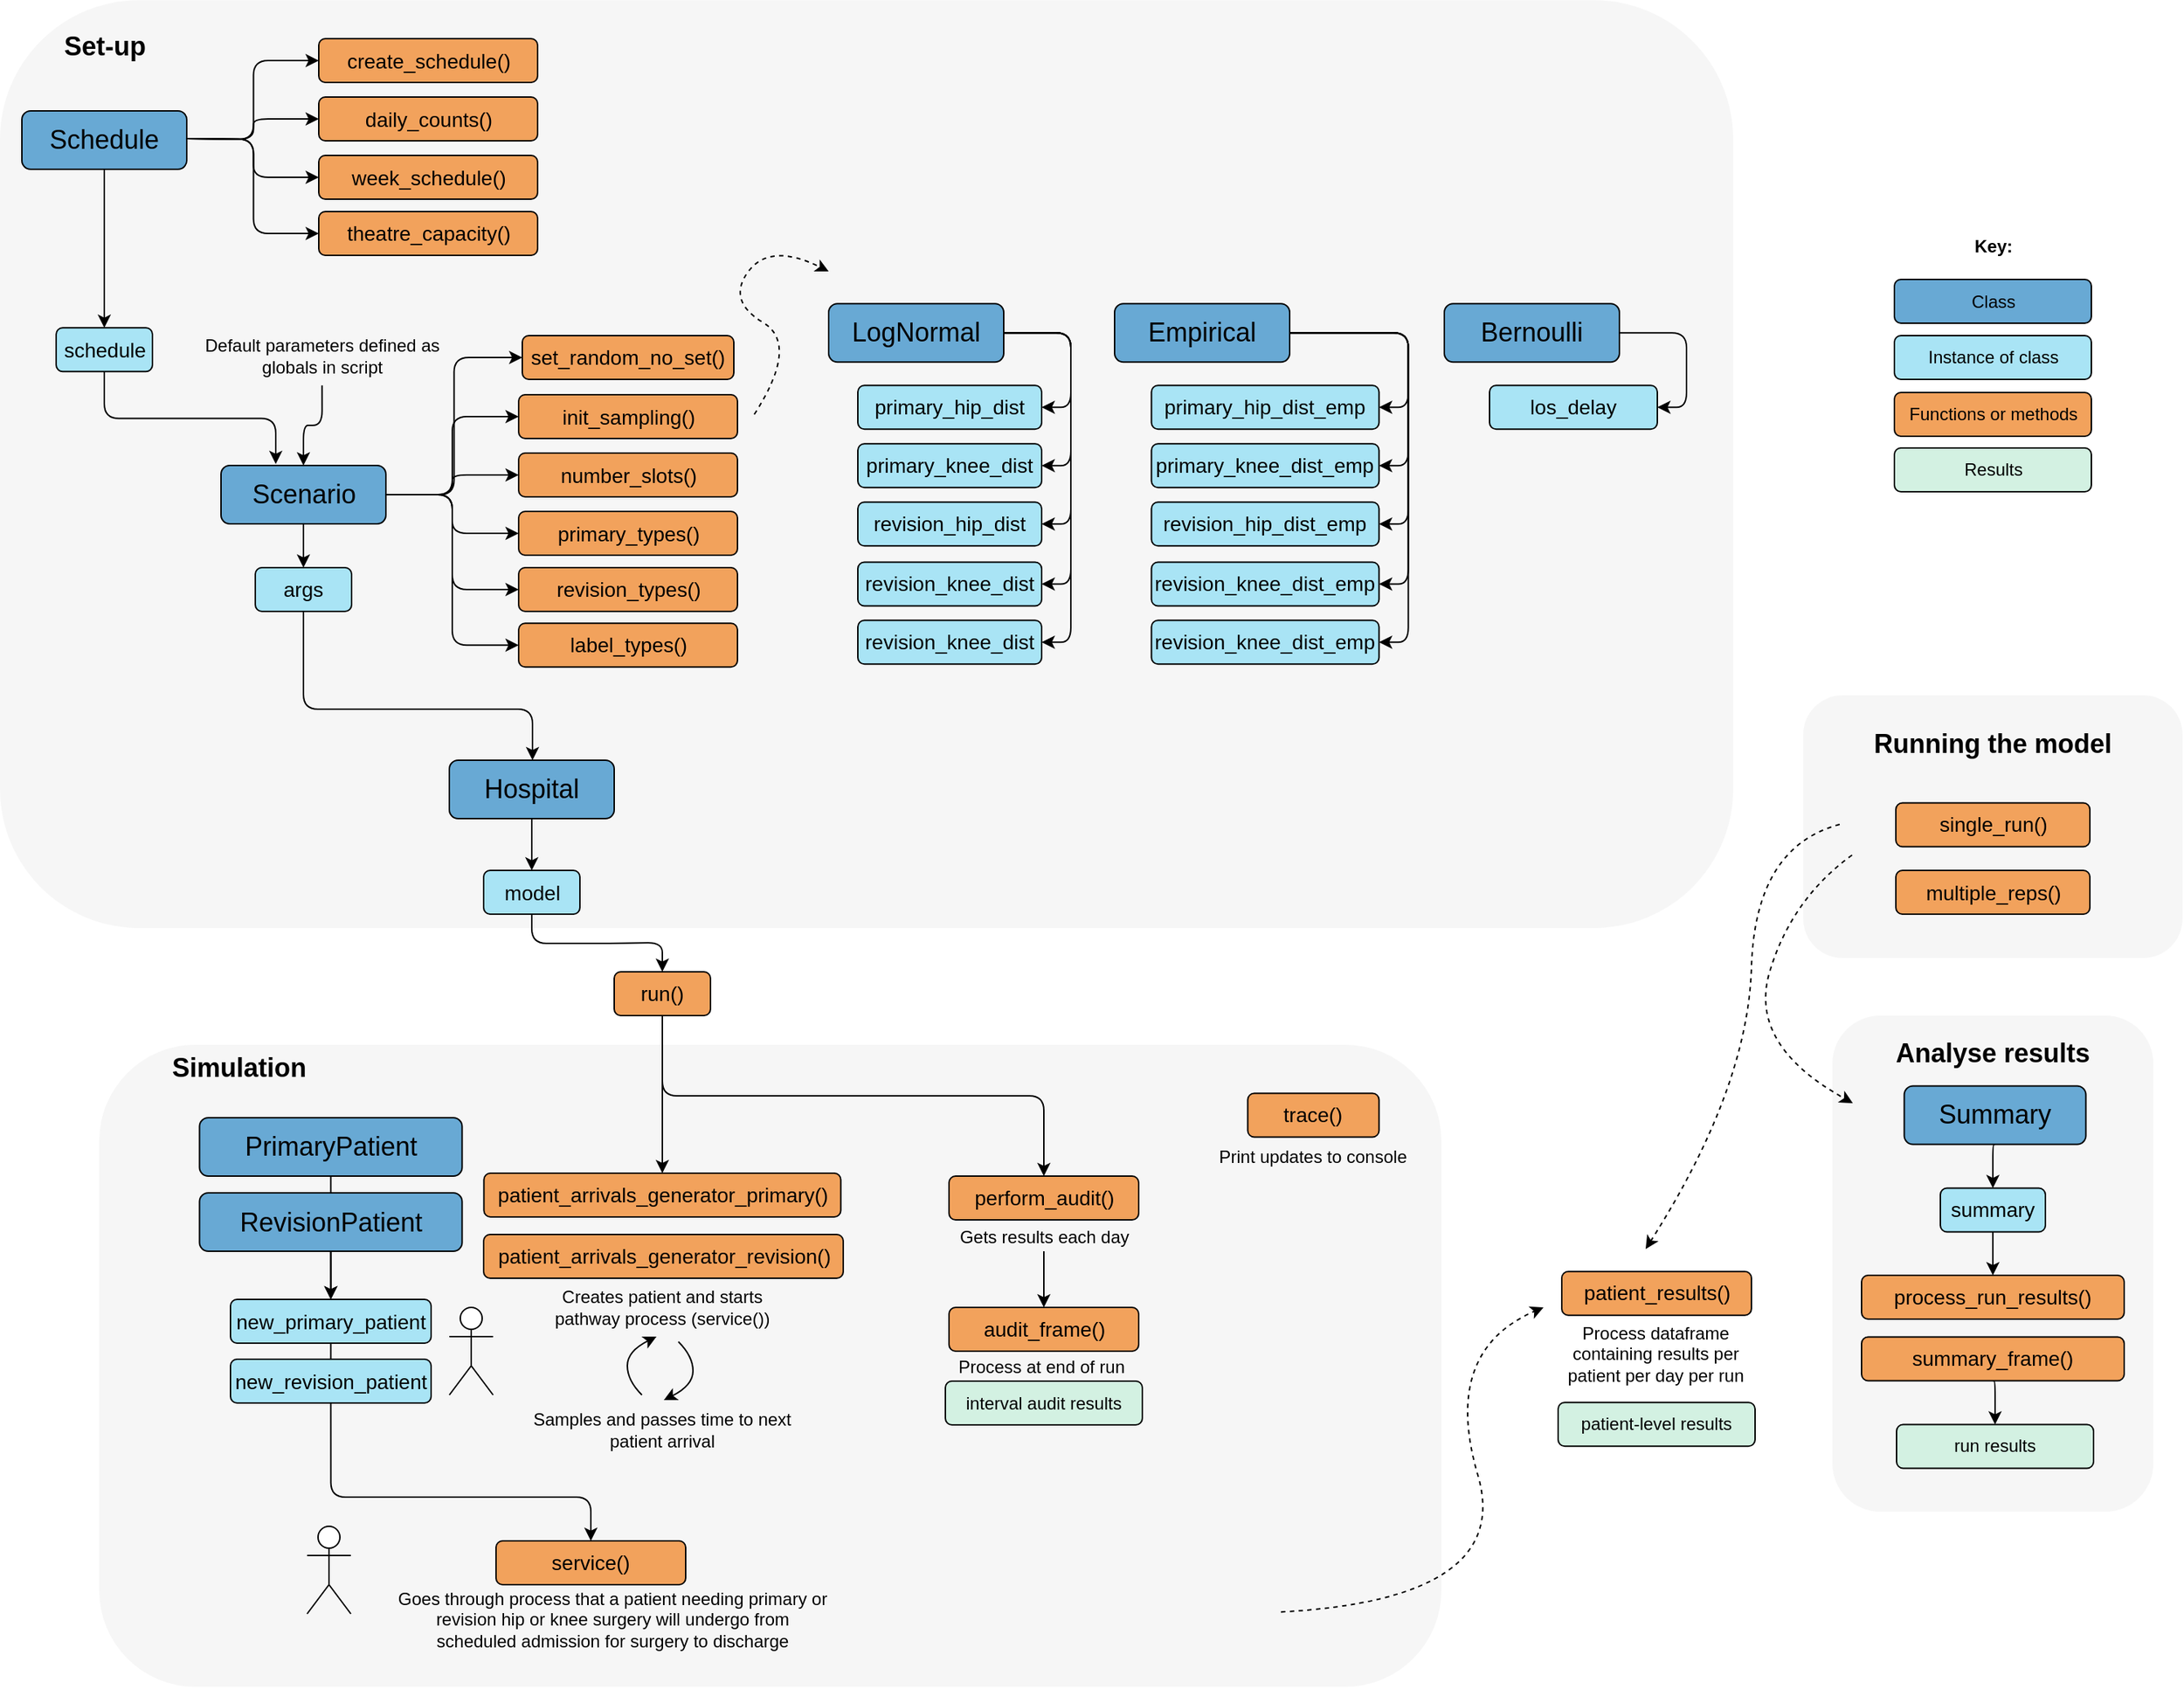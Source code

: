 <mxfile version="26.0.11">
  <diagram name="Page-1" id="ynTKS2v_TZv17swCPKiS">
    <mxGraphModel dx="2170" dy="2361" grid="1" gridSize="10" guides="1" tooltips="1" connect="1" arrows="1" fold="1" page="1" pageScale="1" pageWidth="827" pageHeight="1169" math="0" shadow="0">
      <root>
        <mxCell id="0" />
        <mxCell id="1" parent="0" />
        <mxCell id="YddtfjUMXEQ7EH6GwOLm-83" value="" style="rounded=1;whiteSpace=wrap;html=1;fillColor=#EEEEEE;strokeColor=none;opacity=50;" parent="1" vertex="1">
          <mxGeometry x="648" y="380" width="220" height="340" as="geometry" />
        </mxCell>
        <mxCell id="ltitkqDnKHNBnyyiyaz9-99" value="" style="rounded=1;whiteSpace=wrap;html=1;fillColor=#EEEEEE;strokeColor=none;opacity=50;" parent="1" vertex="1">
          <mxGeometry x="628" y="160.51" width="260" height="180" as="geometry" />
        </mxCell>
        <mxCell id="ltitkqDnKHNBnyyiyaz9-87" value="" style="rounded=1;whiteSpace=wrap;html=1;strokeColor=none;fillColor=#EEEEEE;fontStyle=1;opacity=50;" parent="1" vertex="1">
          <mxGeometry x="-540" y="400" width="920" height="440" as="geometry" />
        </mxCell>
        <mxCell id="ltitkqDnKHNBnyyiyaz9-67" value="" style="rounded=1;whiteSpace=wrap;html=1;strokeColor=none;fillColor=#EEEEEE;fontStyle=1;opacity=50;" parent="1" vertex="1">
          <mxGeometry x="-608" y="-315.87" width="1188" height="635.87" as="geometry" />
        </mxCell>
        <mxCell id="YddtfjUMXEQ7EH6GwOLm-15" style="edgeStyle=orthogonalEdgeStyle;shape=connector;rounded=1;orthogonalLoop=1;jettySize=auto;html=1;exitX=0.5;exitY=1;exitDx=0;exitDy=0;entryX=0.5;entryY=0;entryDx=0;entryDy=0;strokeColor=default;align=center;verticalAlign=middle;fontFamily=Helvetica;fontSize=11;fontColor=default;labelBackgroundColor=default;endArrow=classic;" parent="1" source="ltitkqDnKHNBnyyiyaz9-5" target="ltitkqDnKHNBnyyiyaz9-29" edge="1">
          <mxGeometry relative="1" as="geometry" />
        </mxCell>
        <mxCell id="ltitkqDnKHNBnyyiyaz9-5" value="&lt;font style=&quot;font-size: 18px;&quot;&gt;PrimaryPatient&lt;/font&gt;" style="rounded=1;whiteSpace=wrap;html=1;fillColor=#68A9D4;" parent="1" vertex="1">
          <mxGeometry x="-471.25" y="450" width="180" height="40" as="geometry" />
        </mxCell>
        <mxCell id="ltitkqDnKHNBnyyiyaz9-10" value="&lt;span style=&quot;font-size: 14px;&quot;&gt;patient_arrivals_generator_primary()&lt;/span&gt;" style="rounded=1;whiteSpace=wrap;html=1;fillColor=#F2A25C;" parent="1" vertex="1">
          <mxGeometry x="-276.3" y="488" width="244.62" height="30" as="geometry" />
        </mxCell>
        <mxCell id="ltitkqDnKHNBnyyiyaz9-12" value="Creates patient and starts pathway process (service())" style="text;html=1;align=center;verticalAlign=middle;whiteSpace=wrap;rounded=1;" parent="1" vertex="1">
          <mxGeometry x="-244" y="560" width="180" height="40" as="geometry" />
        </mxCell>
        <mxCell id="ltitkqDnKHNBnyyiyaz9-13" value="&lt;span style=&quot;font-size: 14px;&quot;&gt;service()&lt;/span&gt;" style="rounded=1;whiteSpace=wrap;html=1;fillColor=#F2A25C;" parent="1" vertex="1">
          <mxGeometry x="-268" y="740" width="130" height="30" as="geometry" />
        </mxCell>
        <mxCell id="ltitkqDnKHNBnyyiyaz9-14" value="Samples and passes time to next patient arrival" style="text;html=1;align=center;verticalAlign=middle;whiteSpace=wrap;rounded=1;" parent="1" vertex="1">
          <mxGeometry x="-244" y="643.5" width="180" height="40" as="geometry" />
        </mxCell>
        <mxCell id="ltitkqDnKHNBnyyiyaz9-17" value="" style="curved=1;endArrow=classic;html=1;rounded=1;" parent="1" edge="1">
          <mxGeometry width="50" height="50" relative="1" as="geometry">
            <mxPoint x="-168" y="640" as="sourcePoint" />
            <mxPoint x="-158" y="600" as="targetPoint" />
            <Array as="points">
              <mxPoint x="-178" y="630" />
              <mxPoint x="-178" y="610" />
            </Array>
          </mxGeometry>
        </mxCell>
        <mxCell id="ltitkqDnKHNBnyyiyaz9-18" value="&lt;div&gt;&lt;br&gt;&lt;/div&gt;&lt;div&gt;&lt;br&gt;&lt;/div&gt;" style="shape=umlActor;verticalLabelPosition=bottom;verticalAlign=top;html=1;outlineConnect=0;rounded=1;" parent="1" vertex="1">
          <mxGeometry x="-300" y="580" width="30" height="60" as="geometry" />
        </mxCell>
        <mxCell id="ltitkqDnKHNBnyyiyaz9-21" value="&lt;div&gt;&lt;br&gt;&lt;/div&gt;&lt;div&gt;&lt;br&gt;&lt;/div&gt;" style="shape=umlActor;verticalLabelPosition=bottom;verticalAlign=top;html=1;outlineConnect=0;rounded=1;" parent="1" vertex="1">
          <mxGeometry x="-397.5" y="730" width="30" height="60" as="geometry" />
        </mxCell>
        <mxCell id="ltitkqDnKHNBnyyiyaz9-22" value="&lt;div&gt;Goes through process that a patient needing primary or revision hip or knee surgery will undergo&amp;nbsp;&lt;span style=&quot;background-color: transparent; color: light-dark(rgb(0, 0, 0), rgb(255, 255, 255));&quot;&gt;from scheduled admission for surgery to discharge&lt;/span&gt;&lt;/div&gt;" style="text;html=1;align=center;verticalAlign=middle;whiteSpace=wrap;rounded=1;" parent="1" vertex="1">
          <mxGeometry x="-337.5" y="774" width="297.5" height="40" as="geometry" />
        </mxCell>
        <mxCell id="6y7WzxSsARQUCHMQZpNs-54" style="edgeStyle=orthogonalEdgeStyle;shape=connector;curved=0;rounded=1;orthogonalLoop=1;jettySize=auto;html=1;exitX=0.5;exitY=1;exitDx=0;exitDy=0;entryX=0.5;entryY=0;entryDx=0;entryDy=0;strokeColor=default;align=center;verticalAlign=middle;fontFamily=Helvetica;fontSize=11;fontColor=default;labelBackgroundColor=default;endArrow=none;startFill=0;" edge="1" parent="1" source="ltitkqDnKHNBnyyiyaz9-29" target="6y7WzxSsARQUCHMQZpNs-51">
          <mxGeometry relative="1" as="geometry" />
        </mxCell>
        <mxCell id="ltitkqDnKHNBnyyiyaz9-29" value="&lt;font style=&quot;font-size: 14px;&quot;&gt;new_primary_patient&lt;/font&gt;" style="rounded=1;whiteSpace=wrap;html=1;fillColor=#A9E4F5;" parent="1" vertex="1">
          <mxGeometry x="-450" y="574.5" width="137.5" height="30" as="geometry" />
        </mxCell>
        <mxCell id="ltitkqDnKHNBnyyiyaz9-41" value="Key:" style="text;html=1;align=center;verticalAlign=middle;whiteSpace=wrap;rounded=1;fontStyle=1;" parent="1" vertex="1">
          <mxGeometry x="735.5" y="-160" width="45" height="25" as="geometry" />
        </mxCell>
        <mxCell id="ltitkqDnKHNBnyyiyaz9-42" value="Results" style="rounded=1;whiteSpace=wrap;html=1;fillColor=#D3F1E2;" parent="1" vertex="1">
          <mxGeometry x="690.5" y="-9" width="135" height="30" as="geometry" />
        </mxCell>
        <mxCell id="ltitkqDnKHNBnyyiyaz9-43" value="Functions or methods" style="rounded=1;whiteSpace=wrap;html=1;fillColor=#F2A25C;" parent="1" vertex="1">
          <mxGeometry x="690.5" y="-47" width="135" height="30" as="geometry" />
        </mxCell>
        <mxCell id="ltitkqDnKHNBnyyiyaz9-44" value="Instance of class" style="rounded=1;whiteSpace=wrap;html=1;fillColor=#A9E4F5;" parent="1" vertex="1">
          <mxGeometry x="690.5" y="-86" width="135" height="30" as="geometry" />
        </mxCell>
        <mxCell id="ltitkqDnKHNBnyyiyaz9-45" value="Class" style="rounded=1;whiteSpace=wrap;html=1;fillColor=#68A9D4;" parent="1" vertex="1">
          <mxGeometry x="690.5" y="-124.5" width="135" height="30" as="geometry" />
        </mxCell>
        <mxCell id="ltitkqDnKHNBnyyiyaz9-72" value="" style="curved=1;endArrow=classic;html=1;rounded=1;" parent="1" edge="1">
          <mxGeometry width="50" height="50" relative="1" as="geometry">
            <mxPoint x="-143" y="603.5" as="sourcePoint" />
            <mxPoint x="-153" y="643.5" as="targetPoint" />
            <Array as="points">
              <mxPoint x="-133" y="613.5" />
              <mxPoint x="-133" y="633.5" />
            </Array>
          </mxGeometry>
        </mxCell>
        <mxCell id="ltitkqDnKHNBnyyiyaz9-82" value="" style="curved=1;endArrow=classic;html=1;rounded=1;dashed=1;" parent="1" edge="1">
          <mxGeometry width="50" height="50" relative="1" as="geometry">
            <mxPoint x="270" y="788.721" as="sourcePoint" />
            <mxPoint x="450" y="580" as="targetPoint" />
            <Array as="points">
              <mxPoint x="430" y="780" />
              <mxPoint x="380" y="610" />
            </Array>
          </mxGeometry>
        </mxCell>
        <mxCell id="ltitkqDnKHNBnyyiyaz9-100" value="&lt;font style=&quot;font-size: 18px;&quot;&gt;Running the model&lt;/font&gt;" style="text;html=1;align=center;verticalAlign=middle;whiteSpace=wrap;rounded=1;fontStyle=1;" parent="1" vertex="1">
          <mxGeometry x="663" y="178.64" width="190" height="31" as="geometry" />
        </mxCell>
        <mxCell id="YddtfjUMXEQ7EH6GwOLm-66" style="edgeStyle=orthogonalEdgeStyle;shape=connector;rounded=1;orthogonalLoop=1;jettySize=auto;html=1;exitX=1;exitY=0.5;exitDx=0;exitDy=0;entryX=0;entryY=0.5;entryDx=0;entryDy=0;strokeColor=default;align=center;verticalAlign=middle;fontFamily=Helvetica;fontSize=11;fontColor=default;labelBackgroundColor=default;endArrow=classic;" parent="1" source="vqxNZKrtE7Uk3ozEDKWz-3" target="YddtfjUMXEQ7EH6GwOLm-5" edge="1">
          <mxGeometry relative="1" as="geometry" />
        </mxCell>
        <mxCell id="YddtfjUMXEQ7EH6GwOLm-68" style="edgeStyle=orthogonalEdgeStyle;shape=connector;rounded=1;orthogonalLoop=1;jettySize=auto;html=1;exitX=1;exitY=0.5;exitDx=0;exitDy=0;entryX=0;entryY=0.5;entryDx=0;entryDy=0;strokeColor=default;align=center;verticalAlign=middle;fontFamily=Helvetica;fontSize=11;fontColor=default;labelBackgroundColor=default;endArrow=classic;" parent="1" source="vqxNZKrtE7Uk3ozEDKWz-3" target="YddtfjUMXEQ7EH6GwOLm-6" edge="1">
          <mxGeometry relative="1" as="geometry" />
        </mxCell>
        <mxCell id="YddtfjUMXEQ7EH6GwOLm-69" style="edgeStyle=orthogonalEdgeStyle;shape=connector;rounded=1;orthogonalLoop=1;jettySize=auto;html=1;exitX=1;exitY=0.5;exitDx=0;exitDy=0;entryX=0;entryY=0.5;entryDx=0;entryDy=0;strokeColor=default;align=center;verticalAlign=middle;fontFamily=Helvetica;fontSize=11;fontColor=default;labelBackgroundColor=default;endArrow=classic;" parent="1" source="vqxNZKrtE7Uk3ozEDKWz-3" target="YddtfjUMXEQ7EH6GwOLm-8" edge="1">
          <mxGeometry relative="1" as="geometry" />
        </mxCell>
        <mxCell id="YddtfjUMXEQ7EH6GwOLm-75" style="edgeStyle=orthogonalEdgeStyle;shape=connector;rounded=1;orthogonalLoop=1;jettySize=auto;html=1;exitX=0.5;exitY=1;exitDx=0;exitDy=0;entryX=0.5;entryY=0;entryDx=0;entryDy=0;strokeColor=default;align=center;verticalAlign=middle;fontFamily=Helvetica;fontSize=11;fontColor=default;labelBackgroundColor=default;endArrow=classic;" parent="1" source="vqxNZKrtE7Uk3ozEDKWz-3" target="YddtfjUMXEQ7EH6GwOLm-74" edge="1">
          <mxGeometry relative="1" as="geometry" />
        </mxCell>
        <mxCell id="6y7WzxSsARQUCHMQZpNs-18" style="edgeStyle=orthogonalEdgeStyle;rounded=1;orthogonalLoop=1;jettySize=auto;html=1;exitX=1;exitY=0.5;exitDx=0;exitDy=0;entryX=0;entryY=0.5;entryDx=0;entryDy=0;curved=0;" edge="1" parent="1" source="vqxNZKrtE7Uk3ozEDKWz-3" target="YddtfjUMXEQ7EH6GwOLm-7">
          <mxGeometry relative="1" as="geometry" />
        </mxCell>
        <mxCell id="6y7WzxSsARQUCHMQZpNs-19" style="edgeStyle=orthogonalEdgeStyle;rounded=1;orthogonalLoop=1;jettySize=auto;html=1;exitX=1;exitY=0.5;exitDx=0;exitDy=0;entryX=0;entryY=0.5;entryDx=0;entryDy=0;curved=0;" edge="1" parent="1" source="vqxNZKrtE7Uk3ozEDKWz-3" target="6y7WzxSsARQUCHMQZpNs-16">
          <mxGeometry relative="1" as="geometry" />
        </mxCell>
        <mxCell id="6y7WzxSsARQUCHMQZpNs-20" style="edgeStyle=orthogonalEdgeStyle;shape=connector;curved=0;rounded=1;orthogonalLoop=1;jettySize=auto;html=1;exitX=1;exitY=0.5;exitDx=0;exitDy=0;entryX=0;entryY=0.5;entryDx=0;entryDy=0;strokeColor=default;align=center;verticalAlign=middle;fontFamily=Helvetica;fontSize=11;fontColor=default;labelBackgroundColor=default;endArrow=classic;" edge="1" parent="1" source="vqxNZKrtE7Uk3ozEDKWz-3" target="6y7WzxSsARQUCHMQZpNs-17">
          <mxGeometry relative="1" as="geometry" />
        </mxCell>
        <mxCell id="vqxNZKrtE7Uk3ozEDKWz-3" value="&lt;font style=&quot;font-size: 18px;&quot;&gt;Scenario&lt;/font&gt;" style="rounded=1;whiteSpace=wrap;html=1;fillColor=#68A9D4;" parent="1" vertex="1">
          <mxGeometry x="-456.5" y="3" width="113" height="40" as="geometry" />
        </mxCell>
        <mxCell id="6y7WzxSsARQUCHMQZpNs-64" style="edgeStyle=orthogonalEdgeStyle;shape=connector;curved=0;rounded=1;orthogonalLoop=1;jettySize=auto;html=1;exitX=0.5;exitY=1;exitDx=0;exitDy=0;entryX=0.5;entryY=0;entryDx=0;entryDy=0;strokeColor=default;align=center;verticalAlign=middle;fontFamily=Helvetica;fontSize=11;fontColor=default;labelBackgroundColor=default;endArrow=classic;" edge="1" parent="1" source="vqxNZKrtE7Uk3ozEDKWz-11" target="6y7WzxSsARQUCHMQZpNs-48">
          <mxGeometry relative="1" as="geometry" />
        </mxCell>
        <mxCell id="vqxNZKrtE7Uk3ozEDKWz-11" value="Gets results each day" style="text;html=1;align=center;verticalAlign=middle;whiteSpace=wrap;rounded=1;" parent="1" vertex="1">
          <mxGeometry x="42.5" y="521.5" width="130" height="20" as="geometry" />
        </mxCell>
        <mxCell id="vqxNZKrtE7Uk3ozEDKWz-13" value="&lt;font style=&quot;font-size: 18px;&quot;&gt;Set-up&lt;/font&gt;" style="text;html=1;align=center;verticalAlign=middle;whiteSpace=wrap;rounded=1;fontStyle=1;" parent="1" vertex="1">
          <mxGeometry x="-581.5" y="-300" width="90" height="31" as="geometry" />
        </mxCell>
        <mxCell id="vqxNZKrtE7Uk3ozEDKWz-14" value="&lt;font style=&quot;font-size: 18px;&quot;&gt;Simulation&lt;/font&gt;" style="text;html=1;align=center;verticalAlign=middle;whiteSpace=wrap;rounded=1;fontStyle=1;" parent="1" vertex="1">
          <mxGeometry x="-499.5" y="400" width="110" height="31" as="geometry" />
        </mxCell>
        <mxCell id="YddtfjUMXEQ7EH6GwOLm-4" style="edgeStyle=orthogonalEdgeStyle;shape=connector;rounded=1;orthogonalLoop=1;jettySize=auto;html=1;exitX=0.5;exitY=1;exitDx=0;exitDy=0;strokeColor=default;align=center;verticalAlign=middle;fontFamily=Helvetica;fontSize=11;fontColor=default;labelBackgroundColor=default;endArrow=classic;" parent="1" source="YddtfjUMXEQ7EH6GwOLm-1" target="vqxNZKrtE7Uk3ozEDKWz-3" edge="1">
          <mxGeometry relative="1" as="geometry" />
        </mxCell>
        <mxCell id="YddtfjUMXEQ7EH6GwOLm-1" value="Default parameters defined as globals in script" style="text;html=1;align=center;verticalAlign=middle;whiteSpace=wrap;rounded=1;" parent="1" vertex="1">
          <mxGeometry x="-487.25" y="-91.87" width="200" height="40" as="geometry" />
        </mxCell>
        <mxCell id="YddtfjUMXEQ7EH6GwOLm-2" value="&lt;font style=&quot;font-size: 14px;&quot;&gt;trace()&lt;/font&gt;" style="rounded=1;whiteSpace=wrap;html=1;fillColor=#F2A25C;" parent="1" vertex="1">
          <mxGeometry x="247.25" y="433.25" width="90" height="30" as="geometry" />
        </mxCell>
        <mxCell id="YddtfjUMXEQ7EH6GwOLm-5" value="&lt;span style=&quot;font-size: 14px;&quot;&gt;set_random_no_set()&lt;/span&gt;" style="rounded=1;whiteSpace=wrap;html=1;fillColor=#F2A25C;" parent="1" vertex="1">
          <mxGeometry x="-250" y="-86" width="145" height="30" as="geometry" />
        </mxCell>
        <mxCell id="YddtfjUMXEQ7EH6GwOLm-6" value="&lt;span style=&quot;font-size: 14px;&quot;&gt;number_slots()&lt;/span&gt;" style="rounded=1;whiteSpace=wrap;html=1;fillColor=#F2A25C;" parent="1" vertex="1">
          <mxGeometry x="-252.5" y="-5.5" width="150" height="30" as="geometry" />
        </mxCell>
        <mxCell id="YddtfjUMXEQ7EH6GwOLm-7" value="&lt;span style=&quot;font-size: 14px;&quot;&gt;init_sampling()&lt;/span&gt;" style="rounded=1;whiteSpace=wrap;html=1;fillColor=#F2A25C;" parent="1" vertex="1">
          <mxGeometry x="-252.5" y="-45.5" width="150" height="30" as="geometry" />
        </mxCell>
        <mxCell id="YddtfjUMXEQ7EH6GwOLm-8" value="&lt;span style=&quot;font-size: 14px;&quot;&gt;primary_types()&lt;/span&gt;" style="rounded=1;whiteSpace=wrap;html=1;fillColor=#F2A25C;" parent="1" vertex="1">
          <mxGeometry x="-252.5" y="34.5" width="150" height="30" as="geometry" />
        </mxCell>
        <mxCell id="YddtfjUMXEQ7EH6GwOLm-13" style="edgeStyle=orthogonalEdgeStyle;shape=connector;rounded=1;orthogonalLoop=1;jettySize=auto;html=1;exitX=0.5;exitY=1;exitDx=0;exitDy=0;strokeColor=default;align=center;verticalAlign=middle;fontFamily=Helvetica;fontSize=11;fontColor=default;labelBackgroundColor=default;endArrow=classic;" parent="1" source="YddtfjUMXEQ7EH6GwOLm-10" target="ltitkqDnKHNBnyyiyaz9-29" edge="1">
          <mxGeometry relative="1" as="geometry" />
        </mxCell>
        <mxCell id="YddtfjUMXEQ7EH6GwOLm-10" value="&lt;font style=&quot;font-size: 18px;&quot;&gt;RevisionPatient&lt;/font&gt;" style="rounded=1;whiteSpace=wrap;html=1;fillColor=#68A9D4;" parent="1" vertex="1">
          <mxGeometry x="-471.25" y="501.5" width="180" height="40" as="geometry" />
        </mxCell>
        <mxCell id="YddtfjUMXEQ7EH6GwOLm-72" style="edgeStyle=orthogonalEdgeStyle;shape=connector;rounded=1;orthogonalLoop=1;jettySize=auto;html=1;exitX=0.5;exitY=1;exitDx=0;exitDy=0;entryX=0.5;entryY=0;entryDx=0;entryDy=0;strokeColor=default;align=center;verticalAlign=middle;fontFamily=Helvetica;fontSize=11;fontColor=default;labelBackgroundColor=default;endArrow=classic;" parent="1" source="YddtfjUMXEQ7EH6GwOLm-28" target="YddtfjUMXEQ7EH6GwOLm-71" edge="1">
          <mxGeometry relative="1" as="geometry" />
        </mxCell>
        <mxCell id="YddtfjUMXEQ7EH6GwOLm-28" value="&lt;font style=&quot;font-size: 18px;&quot;&gt;Summary&lt;/font&gt;" style="rounded=1;whiteSpace=wrap;html=1;fillColor=#68A9D4;" parent="1" vertex="1">
          <mxGeometry x="697.25" y="428.25" width="124.5" height="40" as="geometry" />
        </mxCell>
        <mxCell id="YddtfjUMXEQ7EH6GwOLm-29" value="&lt;span style=&quot;font-size: 14px;&quot;&gt;process_run_results()&lt;/span&gt;" style="rounded=1;whiteSpace=wrap;html=1;fillColor=#F2A25C;" parent="1" vertex="1">
          <mxGeometry x="668" y="558" width="180" height="30" as="geometry" />
        </mxCell>
        <mxCell id="YddtfjUMXEQ7EH6GwOLm-30" value="&lt;span style=&quot;font-size: 14px;&quot;&gt;single_run()&lt;/span&gt;" style="rounded=1;whiteSpace=wrap;html=1;fillColor=#F2A25C;" parent="1" vertex="1">
          <mxGeometry x="691.5" y="234.26" width="133" height="30" as="geometry" />
        </mxCell>
        <mxCell id="YddtfjUMXEQ7EH6GwOLm-31" value="&lt;span style=&quot;font-size: 14px;&quot;&gt;multiple_reps()&lt;/span&gt;" style="rounded=1;whiteSpace=wrap;html=1;fillColor=#F2A25C;" parent="1" vertex="1">
          <mxGeometry x="691.5" y="280.51" width="133" height="30" as="geometry" />
        </mxCell>
        <mxCell id="YddtfjUMXEQ7EH6GwOLm-50" style="edgeStyle=orthogonalEdgeStyle;rounded=1;orthogonalLoop=1;jettySize=auto;html=1;exitX=1;exitY=0.5;exitDx=0;exitDy=0;entryX=1;entryY=0.5;entryDx=0;entryDy=0;" parent="1" source="YddtfjUMXEQ7EH6GwOLm-52" target="YddtfjUMXEQ7EH6GwOLm-53" edge="1">
          <mxGeometry relative="1" as="geometry" />
        </mxCell>
        <mxCell id="YddtfjUMXEQ7EH6GwOLm-52" value="&lt;font style=&quot;font-size: 18px;&quot;&gt;Bernoulli&lt;/font&gt;" style="rounded=1;whiteSpace=wrap;html=1;fillColor=#68A9D4;" parent="1" vertex="1">
          <mxGeometry x="382" y="-107.87" width="120" height="40" as="geometry" />
        </mxCell>
        <mxCell id="YddtfjUMXEQ7EH6GwOLm-53" value="&lt;font style=&quot;font-size: 14px;&quot;&gt;los_delay&lt;/font&gt;" style="rounded=1;whiteSpace=wrap;html=1;fillColor=#A9E4F5;" parent="1" vertex="1">
          <mxGeometry x="413" y="-51.87" width="115" height="30" as="geometry" />
        </mxCell>
        <mxCell id="YddtfjUMXEQ7EH6GwOLm-58" style="edgeStyle=orthogonalEdgeStyle;rounded=1;orthogonalLoop=1;jettySize=auto;html=1;exitX=1;exitY=0.5;exitDx=0;exitDy=0;entryX=1;entryY=0.5;entryDx=0;entryDy=0;" parent="1" source="YddtfjUMXEQ7EH6GwOLm-61" target="YddtfjUMXEQ7EH6GwOLm-62" edge="1">
          <mxGeometry relative="1" as="geometry" />
        </mxCell>
        <mxCell id="YddtfjUMXEQ7EH6GwOLm-59" style="edgeStyle=orthogonalEdgeStyle;rounded=1;orthogonalLoop=1;jettySize=auto;html=1;exitX=1;exitY=0.5;exitDx=0;exitDy=0;entryX=1;entryY=0.5;entryDx=0;entryDy=0;" parent="1" source="YddtfjUMXEQ7EH6GwOLm-61" target="YddtfjUMXEQ7EH6GwOLm-63" edge="1">
          <mxGeometry relative="1" as="geometry" />
        </mxCell>
        <mxCell id="YddtfjUMXEQ7EH6GwOLm-60" style="edgeStyle=orthogonalEdgeStyle;shape=connector;rounded=1;orthogonalLoop=1;jettySize=auto;html=1;exitX=1;exitY=0.5;exitDx=0;exitDy=0;entryX=1;entryY=0.5;entryDx=0;entryDy=0;strokeColor=default;align=center;verticalAlign=middle;fontFamily=Helvetica;fontSize=11;fontColor=default;labelBackgroundColor=default;endArrow=classic;" parent="1" source="YddtfjUMXEQ7EH6GwOLm-61" target="YddtfjUMXEQ7EH6GwOLm-64" edge="1">
          <mxGeometry relative="1" as="geometry" />
        </mxCell>
        <mxCell id="6y7WzxSsARQUCHMQZpNs-3" style="edgeStyle=orthogonalEdgeStyle;rounded=1;orthogonalLoop=1;jettySize=auto;html=1;exitX=1;exitY=0.5;exitDx=0;exitDy=0;entryX=1;entryY=0.5;entryDx=0;entryDy=0;" edge="1" parent="1" source="YddtfjUMXEQ7EH6GwOLm-61" target="6y7WzxSsARQUCHMQZpNs-1">
          <mxGeometry relative="1" as="geometry" />
        </mxCell>
        <mxCell id="6y7WzxSsARQUCHMQZpNs-4" style="edgeStyle=orthogonalEdgeStyle;rounded=1;orthogonalLoop=1;jettySize=auto;html=1;exitX=1;exitY=0.5;exitDx=0;exitDy=0;entryX=1;entryY=0.5;entryDx=0;entryDy=0;" edge="1" parent="1" source="YddtfjUMXEQ7EH6GwOLm-61" target="6y7WzxSsARQUCHMQZpNs-2">
          <mxGeometry relative="1" as="geometry" />
        </mxCell>
        <mxCell id="YddtfjUMXEQ7EH6GwOLm-61" value="&lt;font style=&quot;font-size: 18px;&quot;&gt;LogNormal&lt;/font&gt;" style="rounded=1;whiteSpace=wrap;html=1;fillColor=#68A9D4;" parent="1" vertex="1">
          <mxGeometry x="-40" y="-107.87" width="120" height="40" as="geometry" />
        </mxCell>
        <mxCell id="YddtfjUMXEQ7EH6GwOLm-62" value="&lt;font style=&quot;font-size: 14px;&quot;&gt;primary_hip_dist&lt;/font&gt;" style="rounded=1;whiteSpace=wrap;html=1;fillColor=#A9E4F5;" parent="1" vertex="1">
          <mxGeometry x="-20" y="-51.87" width="126" height="30" as="geometry" />
        </mxCell>
        <mxCell id="YddtfjUMXEQ7EH6GwOLm-63" value="&lt;font style=&quot;font-size: 14px;&quot;&gt;primary_knee_dist&lt;/font&gt;" style="rounded=1;whiteSpace=wrap;html=1;fillColor=#A9E4F5;" parent="1" vertex="1">
          <mxGeometry x="-20" y="-11.87" width="126" height="30" as="geometry" />
        </mxCell>
        <mxCell id="YddtfjUMXEQ7EH6GwOLm-64" value="&lt;font style=&quot;font-size: 14px;&quot;&gt;revision_hip_dist&lt;/font&gt;" style="rounded=1;whiteSpace=wrap;html=1;fillColor=#A9E4F5;" parent="1" vertex="1">
          <mxGeometry x="-20" y="28.13" width="126" height="30" as="geometry" />
        </mxCell>
        <mxCell id="YddtfjUMXEQ7EH6GwOLm-73" style="edgeStyle=orthogonalEdgeStyle;shape=connector;rounded=1;orthogonalLoop=1;jettySize=auto;html=1;exitX=0.5;exitY=1;exitDx=0;exitDy=0;entryX=0.5;entryY=0;entryDx=0;entryDy=0;strokeColor=default;align=center;verticalAlign=middle;fontFamily=Helvetica;fontSize=11;fontColor=default;labelBackgroundColor=default;endArrow=classic;" parent="1" source="YddtfjUMXEQ7EH6GwOLm-71" target="YddtfjUMXEQ7EH6GwOLm-29" edge="1">
          <mxGeometry relative="1" as="geometry" />
        </mxCell>
        <mxCell id="YddtfjUMXEQ7EH6GwOLm-71" value="&lt;font style=&quot;font-size: 14px;&quot;&gt;summary&lt;/font&gt;" style="rounded=1;whiteSpace=wrap;html=1;fillColor=#A9E4F5;" parent="1" vertex="1">
          <mxGeometry x="722" y="498.25" width="72" height="30" as="geometry" />
        </mxCell>
        <mxCell id="6y7WzxSsARQUCHMQZpNs-27" style="edgeStyle=orthogonalEdgeStyle;shape=connector;curved=0;rounded=1;orthogonalLoop=1;jettySize=auto;html=1;exitX=0.5;exitY=1;exitDx=0;exitDy=0;strokeColor=default;align=center;verticalAlign=middle;fontFamily=Helvetica;fontSize=11;fontColor=default;labelBackgroundColor=default;endArrow=classic;" edge="1" parent="1" source="YddtfjUMXEQ7EH6GwOLm-74" target="6y7WzxSsARQUCHMQZpNs-22">
          <mxGeometry relative="1" as="geometry">
            <Array as="points">
              <mxPoint x="-400" y="170" />
              <mxPoint x="-243" y="170" />
            </Array>
          </mxGeometry>
        </mxCell>
        <mxCell id="YddtfjUMXEQ7EH6GwOLm-74" value="&lt;font style=&quot;font-size: 14px;&quot;&gt;args&lt;/font&gt;" style="rounded=1;whiteSpace=wrap;html=1;fillColor=#A9E4F5;" parent="1" vertex="1">
          <mxGeometry x="-433" y="73" width="66" height="30" as="geometry" />
        </mxCell>
        <mxCell id="YddtfjUMXEQ7EH6GwOLm-79" style="edgeStyle=orthogonalEdgeStyle;shape=connector;rounded=1;orthogonalLoop=1;jettySize=auto;html=1;exitX=0.5;exitY=1;exitDx=0;exitDy=0;entryX=0.5;entryY=0;entryDx=0;entryDy=0;strokeColor=default;align=center;verticalAlign=middle;fontFamily=Helvetica;fontSize=11;fontColor=default;labelBackgroundColor=default;endArrow=classic;" parent="1" source="YddtfjUMXEQ7EH6GwOLm-77" target="YddtfjUMXEQ7EH6GwOLm-78" edge="1">
          <mxGeometry relative="1" as="geometry" />
        </mxCell>
        <mxCell id="YddtfjUMXEQ7EH6GwOLm-77" value="&lt;span style=&quot;font-size: 14px;&quot;&gt;summary_frame()&lt;/span&gt;" style="rounded=1;whiteSpace=wrap;html=1;fillColor=#F2A25C;" parent="1" vertex="1">
          <mxGeometry x="668" y="600.25" width="180" height="30" as="geometry" />
        </mxCell>
        <mxCell id="YddtfjUMXEQ7EH6GwOLm-78" value="run results" style="rounded=1;whiteSpace=wrap;html=1;fillColor=#D3F1E2;" parent="1" vertex="1">
          <mxGeometry x="692" y="660.25" width="135" height="30" as="geometry" />
        </mxCell>
        <mxCell id="YddtfjUMXEQ7EH6GwOLm-84" value="&lt;font style=&quot;font-size: 18px;&quot;&gt;Analyse results&lt;/font&gt;" style="text;html=1;align=center;verticalAlign=middle;whiteSpace=wrap;rounded=1;fontStyle=1;" parent="1" vertex="1">
          <mxGeometry x="663" y="390.25" width="190" height="31" as="geometry" />
        </mxCell>
        <mxCell id="YddtfjUMXEQ7EH6GwOLm-88" value="" style="curved=1;endArrow=classic;html=1;rounded=1;dashed=1;" parent="1" edge="1">
          <mxGeometry width="50" height="50" relative="1" as="geometry">
            <mxPoint x="661.5" y="270" as="sourcePoint" />
            <mxPoint x="662" y="440" as="targetPoint" />
            <Array as="points">
              <mxPoint x="620" y="300" />
              <mxPoint x="590" y="400" />
            </Array>
          </mxGeometry>
        </mxCell>
        <mxCell id="6y7WzxSsARQUCHMQZpNs-1" value="&lt;font style=&quot;font-size: 14px;&quot;&gt;revision_knee_dist&lt;/font&gt;" style="rounded=1;whiteSpace=wrap;html=1;fillColor=#A9E4F5;" vertex="1" parent="1">
          <mxGeometry x="-20" y="69.26" width="126" height="30" as="geometry" />
        </mxCell>
        <mxCell id="6y7WzxSsARQUCHMQZpNs-2" value="&lt;font style=&quot;font-size: 14px;&quot;&gt;revision_knee_dist&lt;/font&gt;" style="rounded=1;whiteSpace=wrap;html=1;fillColor=#A9E4F5;" vertex="1" parent="1">
          <mxGeometry x="-20" y="109.13" width="126" height="30" as="geometry" />
        </mxCell>
        <mxCell id="6y7WzxSsARQUCHMQZpNs-5" style="edgeStyle=orthogonalEdgeStyle;rounded=1;orthogonalLoop=1;jettySize=auto;html=1;exitX=1;exitY=0.5;exitDx=0;exitDy=0;entryX=1;entryY=0.5;entryDx=0;entryDy=0;" edge="1" parent="1" source="6y7WzxSsARQUCHMQZpNs-10" target="6y7WzxSsARQUCHMQZpNs-11">
          <mxGeometry relative="1" as="geometry" />
        </mxCell>
        <mxCell id="6y7WzxSsARQUCHMQZpNs-6" style="edgeStyle=orthogonalEdgeStyle;rounded=1;orthogonalLoop=1;jettySize=auto;html=1;exitX=1;exitY=0.5;exitDx=0;exitDy=0;entryX=1;entryY=0.5;entryDx=0;entryDy=0;" edge="1" parent="1" source="6y7WzxSsARQUCHMQZpNs-10" target="6y7WzxSsARQUCHMQZpNs-12">
          <mxGeometry relative="1" as="geometry" />
        </mxCell>
        <mxCell id="6y7WzxSsARQUCHMQZpNs-7" style="edgeStyle=orthogonalEdgeStyle;shape=connector;rounded=1;orthogonalLoop=1;jettySize=auto;html=1;exitX=1;exitY=0.5;exitDx=0;exitDy=0;entryX=1;entryY=0.5;entryDx=0;entryDy=0;strokeColor=default;align=center;verticalAlign=middle;fontFamily=Helvetica;fontSize=11;fontColor=default;labelBackgroundColor=default;endArrow=classic;" edge="1" parent="1" source="6y7WzxSsARQUCHMQZpNs-10" target="6y7WzxSsARQUCHMQZpNs-13">
          <mxGeometry relative="1" as="geometry" />
        </mxCell>
        <mxCell id="6y7WzxSsARQUCHMQZpNs-8" style="edgeStyle=orthogonalEdgeStyle;rounded=1;orthogonalLoop=1;jettySize=auto;html=1;exitX=1;exitY=0.5;exitDx=0;exitDy=0;entryX=1;entryY=0.5;entryDx=0;entryDy=0;" edge="1" parent="1" source="6y7WzxSsARQUCHMQZpNs-10" target="6y7WzxSsARQUCHMQZpNs-14">
          <mxGeometry relative="1" as="geometry" />
        </mxCell>
        <mxCell id="6y7WzxSsARQUCHMQZpNs-9" style="edgeStyle=orthogonalEdgeStyle;rounded=1;orthogonalLoop=1;jettySize=auto;html=1;exitX=1;exitY=0.5;exitDx=0;exitDy=0;entryX=1;entryY=0.5;entryDx=0;entryDy=0;" edge="1" parent="1" source="6y7WzxSsARQUCHMQZpNs-10" target="6y7WzxSsARQUCHMQZpNs-15">
          <mxGeometry relative="1" as="geometry" />
        </mxCell>
        <mxCell id="6y7WzxSsARQUCHMQZpNs-10" value="&lt;font style=&quot;font-size: 18px;&quot;&gt;Empirical&lt;/font&gt;" style="rounded=1;whiteSpace=wrap;html=1;fillColor=#68A9D4;" vertex="1" parent="1">
          <mxGeometry x="156" y="-107.87" width="120" height="40" as="geometry" />
        </mxCell>
        <mxCell id="6y7WzxSsARQUCHMQZpNs-11" value="&lt;font style=&quot;font-size: 14px;&quot;&gt;primary_hip_dist_emp&lt;/font&gt;" style="rounded=1;whiteSpace=wrap;html=1;fillColor=#A9E4F5;" vertex="1" parent="1">
          <mxGeometry x="181.25" y="-51.87" width="156" height="30" as="geometry" />
        </mxCell>
        <mxCell id="6y7WzxSsARQUCHMQZpNs-12" value="&lt;font style=&quot;font-size: 14px;&quot;&gt;primary_knee_dist_emp&lt;/font&gt;" style="rounded=1;whiteSpace=wrap;html=1;fillColor=#A9E4F5;" vertex="1" parent="1">
          <mxGeometry x="181.25" y="-11.87" width="156" height="30" as="geometry" />
        </mxCell>
        <mxCell id="6y7WzxSsARQUCHMQZpNs-13" value="&lt;font style=&quot;font-size: 14px;&quot;&gt;revision_hip_dist_emp&lt;/font&gt;" style="rounded=1;whiteSpace=wrap;html=1;fillColor=#A9E4F5;" vertex="1" parent="1">
          <mxGeometry x="181.25" y="28.13" width="156" height="30" as="geometry" />
        </mxCell>
        <mxCell id="6y7WzxSsARQUCHMQZpNs-14" value="&lt;font style=&quot;font-size: 14px;&quot;&gt;revision_knee_dist_emp&lt;/font&gt;" style="rounded=1;whiteSpace=wrap;html=1;fillColor=#A9E4F5;" vertex="1" parent="1">
          <mxGeometry x="181.25" y="69.26" width="156" height="30" as="geometry" />
        </mxCell>
        <mxCell id="6y7WzxSsARQUCHMQZpNs-15" value="&lt;font style=&quot;font-size: 14px;&quot;&gt;revision_knee_dist_emp&lt;/font&gt;" style="rounded=1;whiteSpace=wrap;html=1;fillColor=#A9E4F5;" vertex="1" parent="1">
          <mxGeometry x="181.25" y="109.13" width="156" height="30" as="geometry" />
        </mxCell>
        <mxCell id="6y7WzxSsARQUCHMQZpNs-16" value="&lt;span style=&quot;font-size: 14px;&quot;&gt;revision_types()&lt;/span&gt;" style="rounded=1;whiteSpace=wrap;html=1;fillColor=#F2A25C;" vertex="1" parent="1">
          <mxGeometry x="-252.5" y="73" width="150" height="30" as="geometry" />
        </mxCell>
        <mxCell id="6y7WzxSsARQUCHMQZpNs-17" value="&lt;span style=&quot;font-size: 14px;&quot;&gt;label_types()&lt;/span&gt;" style="rounded=1;whiteSpace=wrap;html=1;fillColor=#F2A25C;" vertex="1" parent="1">
          <mxGeometry x="-252.5" y="111.13" width="150" height="30" as="geometry" />
        </mxCell>
        <mxCell id="6y7WzxSsARQUCHMQZpNs-30" style="edgeStyle=orthogonalEdgeStyle;shape=connector;curved=0;rounded=1;orthogonalLoop=1;jettySize=auto;html=1;exitX=0.5;exitY=1;exitDx=0;exitDy=0;entryX=0.5;entryY=0;entryDx=0;entryDy=0;strokeColor=default;align=center;verticalAlign=middle;fontFamily=Helvetica;fontSize=11;fontColor=default;labelBackgroundColor=default;endArrow=classic;" edge="1" parent="1" source="6y7WzxSsARQUCHMQZpNs-21" target="6y7WzxSsARQUCHMQZpNs-29">
          <mxGeometry relative="1" as="geometry" />
        </mxCell>
        <mxCell id="6y7WzxSsARQUCHMQZpNs-21" value="&lt;font style=&quot;font-size: 18px;&quot;&gt;Schedule&lt;/font&gt;" style="rounded=1;whiteSpace=wrap;html=1;fillColor=#68A9D4;" vertex="1" parent="1">
          <mxGeometry x="-593" y="-240.0" width="113" height="40" as="geometry" />
        </mxCell>
        <mxCell id="6y7WzxSsARQUCHMQZpNs-22" value="&lt;font style=&quot;font-size: 18px;&quot;&gt;Hospital&lt;/font&gt;" style="rounded=1;whiteSpace=wrap;html=1;fillColor=#68A9D4;" vertex="1" parent="1">
          <mxGeometry x="-300" y="205" width="113" height="40" as="geometry" />
        </mxCell>
        <mxCell id="6y7WzxSsARQUCHMQZpNs-23" style="edgeStyle=orthogonalEdgeStyle;shape=connector;rounded=1;orthogonalLoop=1;jettySize=auto;html=1;exitX=0.5;exitY=1;exitDx=0;exitDy=0;entryX=0.5;entryY=0;entryDx=0;entryDy=0;strokeColor=default;align=center;verticalAlign=middle;fontFamily=Helvetica;fontSize=11;fontColor=default;labelBackgroundColor=default;endArrow=classic;" edge="1" parent="1" target="6y7WzxSsARQUCHMQZpNs-24" source="6y7WzxSsARQUCHMQZpNs-22">
          <mxGeometry relative="1" as="geometry">
            <mxPoint x="-96.5" y="230" as="sourcePoint" />
          </mxGeometry>
        </mxCell>
        <mxCell id="6y7WzxSsARQUCHMQZpNs-26" style="edgeStyle=orthogonalEdgeStyle;shape=connector;curved=0;rounded=1;orthogonalLoop=1;jettySize=auto;html=1;exitX=0.5;exitY=1;exitDx=0;exitDy=0;strokeColor=default;align=center;verticalAlign=middle;fontFamily=Helvetica;fontSize=11;fontColor=default;labelBackgroundColor=default;endArrow=classic;" edge="1" parent="1" source="6y7WzxSsARQUCHMQZpNs-24" target="6y7WzxSsARQUCHMQZpNs-25">
          <mxGeometry relative="1" as="geometry" />
        </mxCell>
        <mxCell id="6y7WzxSsARQUCHMQZpNs-24" value="&lt;font style=&quot;font-size: 14px;&quot;&gt;model&lt;/font&gt;" style="rounded=1;whiteSpace=wrap;html=1;fillColor=#A9E4F5;" vertex="1" parent="1">
          <mxGeometry x="-276.5" y="280.51" width="66" height="30" as="geometry" />
        </mxCell>
        <mxCell id="6y7WzxSsARQUCHMQZpNs-46" style="edgeStyle=orthogonalEdgeStyle;shape=connector;curved=0;rounded=1;orthogonalLoop=1;jettySize=auto;html=1;exitX=0.5;exitY=1;exitDx=0;exitDy=0;strokeColor=default;align=center;verticalAlign=middle;fontFamily=Helvetica;fontSize=11;fontColor=default;labelBackgroundColor=default;endArrow=classic;" edge="1" parent="1" source="6y7WzxSsARQUCHMQZpNs-25" target="ltitkqDnKHNBnyyiyaz9-10">
          <mxGeometry relative="1" as="geometry" />
        </mxCell>
        <mxCell id="6y7WzxSsARQUCHMQZpNs-59" style="edgeStyle=orthogonalEdgeStyle;shape=connector;curved=0;rounded=1;orthogonalLoop=1;jettySize=auto;html=1;exitX=0.5;exitY=1;exitDx=0;exitDy=0;strokeColor=default;align=center;verticalAlign=middle;fontFamily=Helvetica;fontSize=11;fontColor=default;labelBackgroundColor=default;endArrow=classic;" edge="1" parent="1" source="6y7WzxSsARQUCHMQZpNs-25" target="6y7WzxSsARQUCHMQZpNs-47">
          <mxGeometry relative="1" as="geometry" />
        </mxCell>
        <mxCell id="6y7WzxSsARQUCHMQZpNs-25" value="&lt;font style=&quot;font-size: 14px;&quot;&gt;run()&lt;/font&gt;" style="rounded=1;whiteSpace=wrap;html=1;fillColor=#F2A25C;" vertex="1" parent="1">
          <mxGeometry x="-187" y="350" width="66" height="30" as="geometry" />
        </mxCell>
        <mxCell id="6y7WzxSsARQUCHMQZpNs-28" value="" style="curved=1;endArrow=classic;html=1;rounded=1;dashed=1;exitX=0.859;exitY=0.446;exitDx=0;exitDy=0;exitPerimeter=0;" edge="1" parent="1">
          <mxGeometry width="50" height="50" relative="1" as="geometry">
            <mxPoint x="-91" y="-32" as="sourcePoint" />
            <mxPoint x="-40" y="-130" as="targetPoint" />
            <Array as="points">
              <mxPoint x="-60" y="-80" />
              <mxPoint x="-110" y="-110" />
              <mxPoint x="-80" y="-150" />
            </Array>
          </mxGeometry>
        </mxCell>
        <mxCell id="6y7WzxSsARQUCHMQZpNs-29" value="&lt;font style=&quot;font-size: 14px;&quot;&gt;schedule&lt;/font&gt;" style="rounded=1;whiteSpace=wrap;html=1;fillColor=#A9E4F5;" vertex="1" parent="1">
          <mxGeometry x="-569.5" y="-91.37" width="66" height="30" as="geometry" />
        </mxCell>
        <mxCell id="6y7WzxSsARQUCHMQZpNs-32" style="edgeStyle=orthogonalEdgeStyle;shape=connector;curved=0;rounded=1;orthogonalLoop=1;jettySize=auto;html=1;exitX=0.5;exitY=1;exitDx=0;exitDy=0;entryX=0.332;entryY=-0.025;entryDx=0;entryDy=0;entryPerimeter=0;strokeColor=default;align=center;verticalAlign=middle;fontFamily=Helvetica;fontSize=11;fontColor=default;labelBackgroundColor=default;endArrow=classic;" edge="1" parent="1" source="6y7WzxSsARQUCHMQZpNs-29" target="vqxNZKrtE7Uk3ozEDKWz-3">
          <mxGeometry relative="1" as="geometry" />
        </mxCell>
        <mxCell id="6y7WzxSsARQUCHMQZpNs-34" style="edgeStyle=orthogonalEdgeStyle;shape=connector;rounded=1;orthogonalLoop=1;jettySize=auto;html=1;exitX=1;exitY=0.5;exitDx=0;exitDy=0;entryX=0;entryY=0.5;entryDx=0;entryDy=0;strokeColor=default;align=center;verticalAlign=middle;fontFamily=Helvetica;fontSize=11;fontColor=default;labelBackgroundColor=default;endArrow=classic;" edge="1" parent="1" target="6y7WzxSsARQUCHMQZpNs-40">
          <mxGeometry relative="1" as="geometry">
            <mxPoint x="-480" y="-221" as="sourcePoint" />
          </mxGeometry>
        </mxCell>
        <mxCell id="6y7WzxSsARQUCHMQZpNs-35" style="edgeStyle=orthogonalEdgeStyle;shape=connector;rounded=1;orthogonalLoop=1;jettySize=auto;html=1;exitX=1;exitY=0.5;exitDx=0;exitDy=0;entryX=0;entryY=0.5;entryDx=0;entryDy=0;strokeColor=default;align=center;verticalAlign=middle;fontFamily=Helvetica;fontSize=11;fontColor=default;labelBackgroundColor=default;endArrow=classic;" edge="1" parent="1" target="6y7WzxSsARQUCHMQZpNs-42">
          <mxGeometry relative="1" as="geometry">
            <mxPoint x="-480" y="-221" as="sourcePoint" />
          </mxGeometry>
        </mxCell>
        <mxCell id="6y7WzxSsARQUCHMQZpNs-36" style="edgeStyle=orthogonalEdgeStyle;rounded=1;orthogonalLoop=1;jettySize=auto;html=1;exitX=1;exitY=0.5;exitDx=0;exitDy=0;entryX=0;entryY=0.5;entryDx=0;entryDy=0;curved=0;" edge="1" parent="1" target="6y7WzxSsARQUCHMQZpNs-41">
          <mxGeometry relative="1" as="geometry">
            <mxPoint x="-480" y="-221" as="sourcePoint" />
          </mxGeometry>
        </mxCell>
        <mxCell id="6y7WzxSsARQUCHMQZpNs-37" style="edgeStyle=orthogonalEdgeStyle;rounded=1;orthogonalLoop=1;jettySize=auto;html=1;exitX=1;exitY=0.5;exitDx=0;exitDy=0;entryX=0;entryY=0.5;entryDx=0;entryDy=0;curved=0;" edge="1" parent="1" target="6y7WzxSsARQUCHMQZpNs-43">
          <mxGeometry relative="1" as="geometry">
            <mxPoint x="-480" y="-221" as="sourcePoint" />
          </mxGeometry>
        </mxCell>
        <mxCell id="6y7WzxSsARQUCHMQZpNs-40" value="&lt;span style=&quot;font-size: 14px;&quot;&gt;daily_counts()&lt;/span&gt;" style="rounded=1;whiteSpace=wrap;html=1;fillColor=#F2A25C;" vertex="1" parent="1">
          <mxGeometry x="-389.5" y="-249.5" width="150" height="30" as="geometry" />
        </mxCell>
        <mxCell id="6y7WzxSsARQUCHMQZpNs-41" value="&lt;span style=&quot;font-size: 14px;&quot;&gt;create_schedule()&lt;/span&gt;" style="rounded=1;whiteSpace=wrap;html=1;fillColor=#F2A25C;" vertex="1" parent="1">
          <mxGeometry x="-389.5" y="-289.5" width="150" height="30" as="geometry" />
        </mxCell>
        <mxCell id="6y7WzxSsARQUCHMQZpNs-42" value="&lt;span style=&quot;font-size: 14px;&quot;&gt;week_schedule()&lt;/span&gt;" style="rounded=1;whiteSpace=wrap;html=1;fillColor=#F2A25C;" vertex="1" parent="1">
          <mxGeometry x="-389.5" y="-209.5" width="150" height="30" as="geometry" />
        </mxCell>
        <mxCell id="6y7WzxSsARQUCHMQZpNs-43" value="&lt;span style=&quot;font-size: 14px;&quot;&gt;theatre_capacity()&lt;/span&gt;" style="rounded=1;whiteSpace=wrap;html=1;fillColor=#F2A25C;" vertex="1" parent="1">
          <mxGeometry x="-389.5" y="-171" width="150" height="30" as="geometry" />
        </mxCell>
        <mxCell id="6y7WzxSsARQUCHMQZpNs-45" value="&lt;span style=&quot;font-size: 14px;&quot;&gt;patient_arrivals_generator_revision()&lt;/span&gt;" style="rounded=1;whiteSpace=wrap;html=1;fillColor=#F2A25C;" vertex="1" parent="1">
          <mxGeometry x="-276.5" y="530" width="246.5" height="30" as="geometry" />
        </mxCell>
        <mxCell id="6y7WzxSsARQUCHMQZpNs-47" value="&lt;span style=&quot;font-size: 14px;&quot;&gt;perform_audit()&lt;/span&gt;" style="rounded=1;whiteSpace=wrap;html=1;fillColor=#F2A25C;" vertex="1" parent="1">
          <mxGeometry x="42.5" y="490" width="130" height="30" as="geometry" />
        </mxCell>
        <mxCell id="6y7WzxSsARQUCHMQZpNs-48" value="&lt;span style=&quot;font-size: 14px;&quot;&gt;audit_frame()&lt;/span&gt;" style="rounded=1;whiteSpace=wrap;html=1;fillColor=#F2A25C;" vertex="1" parent="1">
          <mxGeometry x="42.5" y="580" width="130" height="30" as="geometry" />
        </mxCell>
        <mxCell id="6y7WzxSsARQUCHMQZpNs-50" value="&lt;span style=&quot;font-size: 14px;&quot;&gt;patient_results()&lt;/span&gt;" style="rounded=1;whiteSpace=wrap;html=1;fillColor=#F2A25C;" vertex="1" parent="1">
          <mxGeometry x="462.5" y="555.38" width="130" height="30" as="geometry" />
        </mxCell>
        <mxCell id="6y7WzxSsARQUCHMQZpNs-52" style="edgeStyle=orthogonalEdgeStyle;shape=connector;curved=0;rounded=1;orthogonalLoop=1;jettySize=auto;html=1;exitX=0.5;exitY=1;exitDx=0;exitDy=0;entryX=0.5;entryY=0;entryDx=0;entryDy=0;strokeColor=default;align=center;verticalAlign=middle;fontFamily=Helvetica;fontSize=11;fontColor=default;labelBackgroundColor=default;endArrow=classic;" edge="1" parent="1" source="6y7WzxSsARQUCHMQZpNs-51" target="ltitkqDnKHNBnyyiyaz9-13">
          <mxGeometry relative="1" as="geometry">
            <Array as="points">
              <mxPoint x="-381" y="710" />
              <mxPoint x="-203" y="710" />
            </Array>
          </mxGeometry>
        </mxCell>
        <mxCell id="6y7WzxSsARQUCHMQZpNs-51" value="&lt;font style=&quot;font-size: 14px;&quot;&gt;new_revision_patient&lt;/font&gt;" style="rounded=1;whiteSpace=wrap;html=1;fillColor=#A9E4F5;" vertex="1" parent="1">
          <mxGeometry x="-450" y="615.5" width="137.5" height="30" as="geometry" />
        </mxCell>
        <mxCell id="6y7WzxSsARQUCHMQZpNs-55" value="Process dataframe containing results per patient per day per run" style="text;html=1;align=center;verticalAlign=middle;whiteSpace=wrap;rounded=1;" vertex="1" parent="1">
          <mxGeometry x="461.5" y="601.63" width="130" height="20" as="geometry" />
        </mxCell>
        <mxCell id="6y7WzxSsARQUCHMQZpNs-57" value="patient-level results" style="rounded=1;whiteSpace=wrap;html=1;fillColor=#D3F1E2;" vertex="1" parent="1">
          <mxGeometry x="460" y="645.13" width="135" height="30" as="geometry" />
        </mxCell>
        <mxCell id="6y7WzxSsARQUCHMQZpNs-58" value="interval audit results" style="rounded=1;whiteSpace=wrap;html=1;fillColor=#D3F1E2;" vertex="1" parent="1">
          <mxGeometry x="40" y="630.5" width="135" height="30" as="geometry" />
        </mxCell>
        <mxCell id="6y7WzxSsARQUCHMQZpNs-61" value="" style="curved=1;endArrow=classic;html=1;rounded=1;dashed=1;" edge="1" parent="1">
          <mxGeometry width="50" height="50" relative="1" as="geometry">
            <mxPoint x="653" y="249.002" as="sourcePoint" />
            <mxPoint x="520" y="540" as="targetPoint" />
            <Array as="points">
              <mxPoint x="595" y="264.27" />
              <mxPoint x="590" y="430" />
            </Array>
          </mxGeometry>
        </mxCell>
        <mxCell id="6y7WzxSsARQUCHMQZpNs-65" value="Process at end of run" style="text;html=1;align=center;verticalAlign=middle;whiteSpace=wrap;rounded=1;" vertex="1" parent="1">
          <mxGeometry x="41" y="610.5" width="130" height="20" as="geometry" />
        </mxCell>
        <mxCell id="6y7WzxSsARQUCHMQZpNs-66" value="Print updates to console" style="text;html=1;align=center;verticalAlign=middle;whiteSpace=wrap;rounded=1;" vertex="1" parent="1">
          <mxGeometry x="202" y="466.25" width="180" height="21.75" as="geometry" />
        </mxCell>
      </root>
    </mxGraphModel>
  </diagram>
</mxfile>
